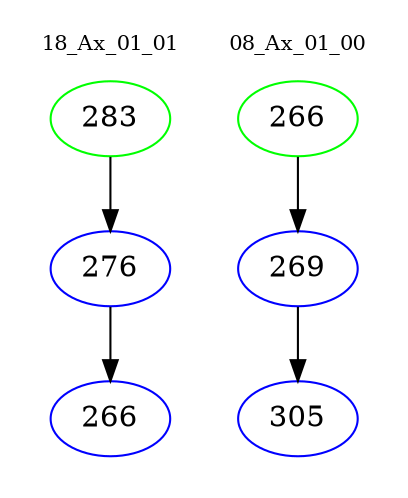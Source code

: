 digraph{
subgraph cluster_0 {
color = white
label = "18_Ax_01_01";
fontsize=10;
T0_283 [label="283", color="green"]
T0_283 -> T0_276 [color="black"]
T0_276 [label="276", color="blue"]
T0_276 -> T0_266 [color="black"]
T0_266 [label="266", color="blue"]
}
subgraph cluster_1 {
color = white
label = "08_Ax_01_00";
fontsize=10;
T1_266 [label="266", color="green"]
T1_266 -> T1_269 [color="black"]
T1_269 [label="269", color="blue"]
T1_269 -> T1_305 [color="black"]
T1_305 [label="305", color="blue"]
}
}
